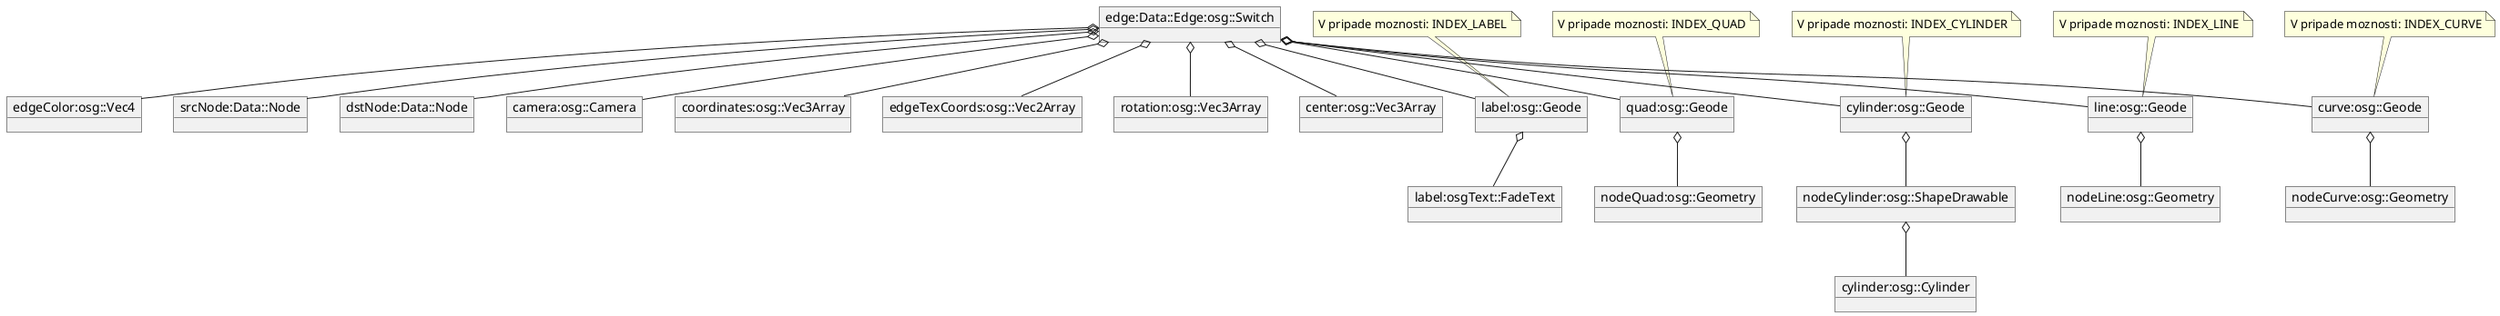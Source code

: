 // Module Graph.structure.layer3.Edge
// Autor: Aug_RealityKings

@startuml
object "edge:Data::Edge:osg::Switch" as obj1
object "srcNode:Data::Node" as obj2
object "dstNode:Data::Node" as obj3
object "camera:osg::Camera" as obj4
object "coordinates:osg::Vec3Array" as obj5
object "edgeTexCoords:osg::Vec2Array" as obj6
object "rotation:osg::Vec3Array" as obj7
object "center:osg::Vec3Array" as obj8
object "edgeColor:osg::Vec4" as obj9
object "label:osg::Geode" as obj10
object "label:osgText::FadeText" as obj11
object "quad:osg::Geode" as obj12
object "nodeQuad:osg::Geometry" as obj13
object "cylinder:osg::Geode" as obj14
object "nodeCylinder:osg::ShapeDrawable" as obj15
object "line:osg::Geode" as obj16
object "nodeLine:osg::Geometry" as obj17
object "curve:osg::Geode" as obj18
object "nodeCurve:osg::Geometry" as obj19

object "cylinder:osg::Cylinder" as obj20

obj1 o-- obj2
obj1 o-- obj3
obj1 o-- obj4
obj1 o-- obj5
obj1 o-- obj6
obj1 o-- obj7
obj1 o-- obj8
obj1 o-- obj9
obj1 o-- obj10
obj10 o-- obj11
obj1 o-- obj12
obj12 o-- obj13
obj1 o-- obj14
obj14 o-- obj15
obj1 o-- obj16
obj16 o-- obj17
obj1 o-- obj18
obj18 o-- obj19

obj15 o-- obj20


note top of obj10
V pripade moznosti: INDEX_LABEL
end note

note top of obj12
V pripade moznosti: INDEX_QUAD
end note

note top of obj14
V pripade moznosti: INDEX_CYLINDER
end note

note top of obj16
V pripade moznosti: INDEX_LINE
end note

note top of obj18
V pripade moznosti: INDEX_CURVE
end note
@enduml